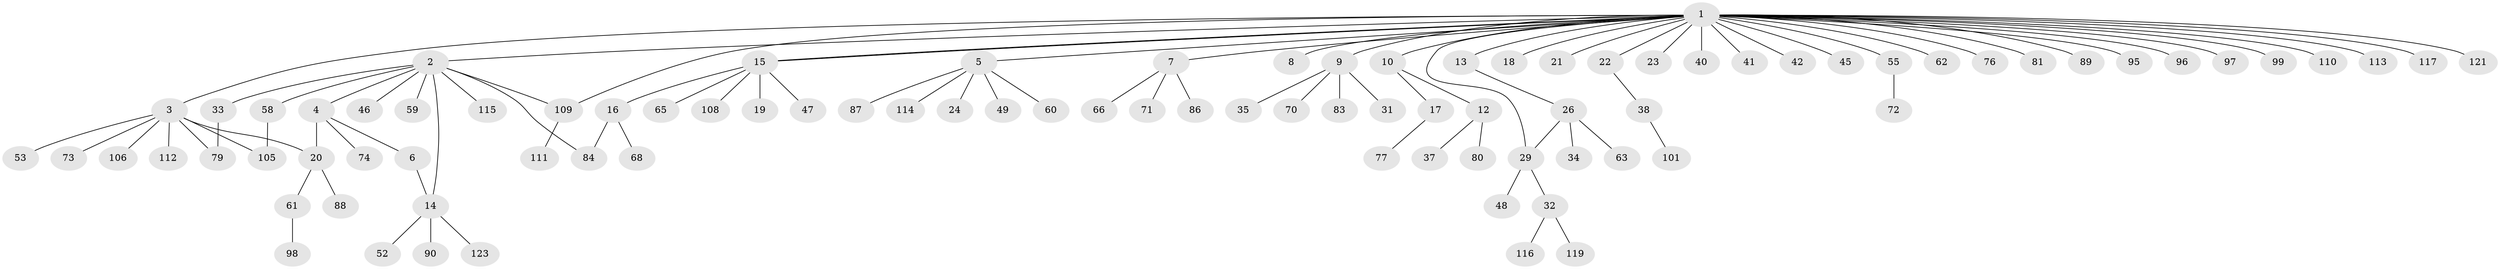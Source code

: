 // Generated by graph-tools (version 1.1) at 2025/51/02/27/25 19:51:56]
// undirected, 90 vertices, 97 edges
graph export_dot {
graph [start="1"]
  node [color=gray90,style=filled];
  1 [super="+51"];
  2 [super="+27"];
  3 [super="+30"];
  4 [super="+57"];
  5 [super="+78"];
  6 [super="+25"];
  7 [super="+64"];
  8;
  9 [super="+11"];
  10 [super="+36"];
  12 [super="+67"];
  13 [super="+69"];
  14 [super="+28"];
  15 [super="+100"];
  16 [super="+43"];
  17 [super="+91"];
  18;
  19 [super="+50"];
  20 [super="+92"];
  21;
  22;
  23;
  24;
  26 [super="+82"];
  29 [super="+39"];
  31;
  32 [super="+56"];
  33 [super="+107"];
  34;
  35;
  37;
  38 [super="+44"];
  40;
  41;
  42;
  45 [super="+122"];
  46 [super="+85"];
  47;
  48 [super="+54"];
  49;
  52;
  53;
  55;
  58;
  59;
  60 [super="+75"];
  61 [super="+103"];
  62;
  63;
  65;
  66;
  68;
  70 [super="+94"];
  71;
  72;
  73 [super="+93"];
  74;
  76;
  77;
  79 [super="+102"];
  80;
  81;
  83;
  84;
  86;
  87 [super="+104"];
  88;
  89;
  90;
  95;
  96;
  97;
  98;
  99;
  101;
  105;
  106;
  108;
  109;
  110;
  111 [super="+120"];
  112;
  113;
  114 [super="+118"];
  115;
  116;
  117;
  119;
  121;
  123;
  1 -- 2;
  1 -- 3;
  1 -- 5;
  1 -- 7;
  1 -- 8;
  1 -- 9;
  1 -- 10;
  1 -- 13;
  1 -- 15;
  1 -- 15;
  1 -- 18;
  1 -- 21;
  1 -- 22;
  1 -- 23;
  1 -- 40;
  1 -- 41;
  1 -- 42;
  1 -- 45;
  1 -- 55;
  1 -- 62;
  1 -- 76;
  1 -- 81;
  1 -- 89;
  1 -- 95;
  1 -- 96;
  1 -- 97;
  1 -- 99;
  1 -- 109;
  1 -- 110;
  1 -- 117;
  1 -- 121;
  1 -- 113;
  1 -- 29;
  2 -- 4;
  2 -- 14;
  2 -- 33;
  2 -- 46;
  2 -- 58;
  2 -- 59;
  2 -- 84;
  2 -- 109;
  2 -- 115;
  3 -- 53;
  3 -- 73;
  3 -- 79;
  3 -- 105;
  3 -- 106;
  3 -- 112;
  3 -- 20;
  4 -- 6;
  4 -- 20;
  4 -- 74;
  5 -- 24;
  5 -- 49;
  5 -- 60;
  5 -- 87;
  5 -- 114;
  6 -- 14;
  7 -- 66;
  7 -- 71;
  7 -- 86;
  9 -- 31;
  9 -- 35;
  9 -- 70;
  9 -- 83;
  10 -- 12;
  10 -- 17;
  12 -- 37;
  12 -- 80;
  13 -- 26;
  14 -- 52;
  14 -- 90;
  14 -- 123;
  15 -- 16;
  15 -- 19;
  15 -- 47;
  15 -- 65;
  15 -- 108;
  16 -- 68;
  16 -- 84;
  17 -- 77;
  20 -- 61;
  20 -- 88;
  22 -- 38;
  26 -- 29;
  26 -- 34;
  26 -- 63;
  29 -- 32;
  29 -- 48;
  32 -- 116;
  32 -- 119;
  33 -- 79;
  38 -- 101;
  55 -- 72;
  58 -- 105;
  61 -- 98;
  109 -- 111;
}
